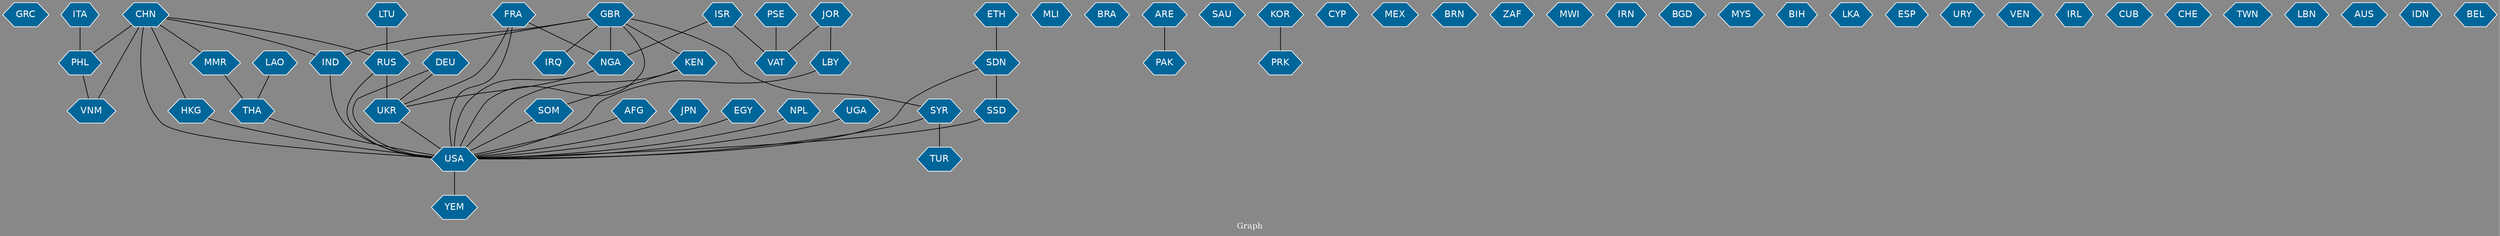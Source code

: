 // Countries together in item graph
graph {
	graph [bgcolor="#888888" fontcolor=white fontsize=12 label="Graph" outputorder=edgesfirst overlap=prism]
	node [color=white fillcolor="#006699" fontcolor=white fontname=Helvetica shape=hexagon style=filled]
	edge [arrowhead=open color=black fontcolor=white fontname=Courier fontsize=12]
		GRC [label=GRC]
		NGA [label=NGA]
		USA [label=USA]
		CHN [label=CHN]
		SOM [label=SOM]
		LBY [label=LBY]
		SYR [label=SYR]
		DEU [label=DEU]
		UKR [label=UKR]
		YEM [label=YEM]
		FRA [label=FRA]
		THA [label=THA]
		MLI [label=MLI]
		RUS [label=RUS]
		BRA [label=BRA]
		JOR [label=JOR]
		GBR [label=GBR]
		TUR [label=TUR]
		PAK [label=PAK]
		KEN [label=KEN]
		LAO [label=LAO]
		SAU [label=SAU]
		KOR [label=KOR]
		PRK [label=PRK]
		HKG [label=HKG]
		CYP [label=CYP]
		PHL [label=PHL]
		ITA [label=ITA]
		IRQ [label=IRQ]
		MEX [label=MEX]
		VAT [label=VAT]
		BRN [label=BRN]
		ZAF [label=ZAF]
		SSD [label=SSD]
		SDN [label=SDN]
		ISR [label=ISR]
		MWI [label=MWI]
		AFG [label=AFG]
		JPN [label=JPN]
		IRN [label=IRN]
		EGY [label=EGY]
		BGD [label=BGD]
		IND [label=IND]
		PSE [label=PSE]
		MYS [label=MYS]
		BIH [label=BIH]
		VNM [label=VNM]
		ARE [label=ARE]
		LKA [label=LKA]
		NPL [label=NPL]
		ESP [label=ESP]
		URY [label=URY]
		VEN [label=VEN]
		IRL [label=IRL]
		MMR [label=MMR]
		LTU [label=LTU]
		CUB [label=CUB]
		ETH [label=ETH]
		UGA [label=UGA]
		CHE [label=CHE]
		TWN [label=TWN]
		LBN [label=LBN]
		AUS [label=AUS]
		IDN [label=IDN]
		BEL [label=BEL]
			HKG -- USA [weight=1]
			FRA -- USA [weight=1]
			SYR -- USA [weight=3]
			DEU -- UKR [weight=1]
			KOR -- PRK [weight=3]
			ARE -- PAK [weight=1]
			NGA -- USA [weight=9]
			JPN -- USA [weight=2]
			JOR -- VAT [weight=1]
			NGA -- UKR [weight=1]
			CHN -- USA [weight=8]
			LTU -- RUS [weight=1]
			ITA -- PHL [weight=1]
			CHN -- PHL [weight=1]
			GBR -- IND [weight=1]
			THA -- USA [weight=1]
			IND -- USA [weight=1]
			UGA -- USA [weight=1]
			GBR -- KEN [weight=1]
			CHN -- IND [weight=3]
			SYR -- TUR [weight=1]
			ISR -- VAT [weight=3]
			PHL -- VNM [weight=1]
			CHN -- MMR [weight=2]
			GBR -- IRQ [weight=1]
			CHN -- RUS [weight=3]
			AFG -- USA [weight=2]
			EGY -- USA [weight=1]
			USA -- YEM [weight=1]
			SSD -- USA [weight=3]
			JOR -- LBY [weight=1]
			PSE -- VAT [weight=1]
			RUS -- USA [weight=6]
			SOM -- USA [weight=1]
			UKR -- USA [weight=2]
			RUS -- UKR [weight=24]
			GBR -- NGA [weight=2]
			LBY -- USA [weight=1]
			FRA -- NGA [weight=1]
			SDN -- SSD [weight=7]
			DEU -- USA [weight=2]
			CHN -- VNM [weight=1]
			GBR -- RUS [weight=2]
			KEN -- SOM [weight=1]
			ETH -- SDN [weight=1]
			MMR -- THA [weight=1]
			NPL -- USA [weight=1]
			LAO -- THA [weight=1]
			FRA -- UKR [weight=1]
			KEN -- USA [weight=2]
			GBR -- USA [weight=1]
			ISR -- NGA [weight=1]
			SDN -- USA [weight=3]
			GBR -- SYR [weight=2]
			CHN -- HKG [weight=1]
}